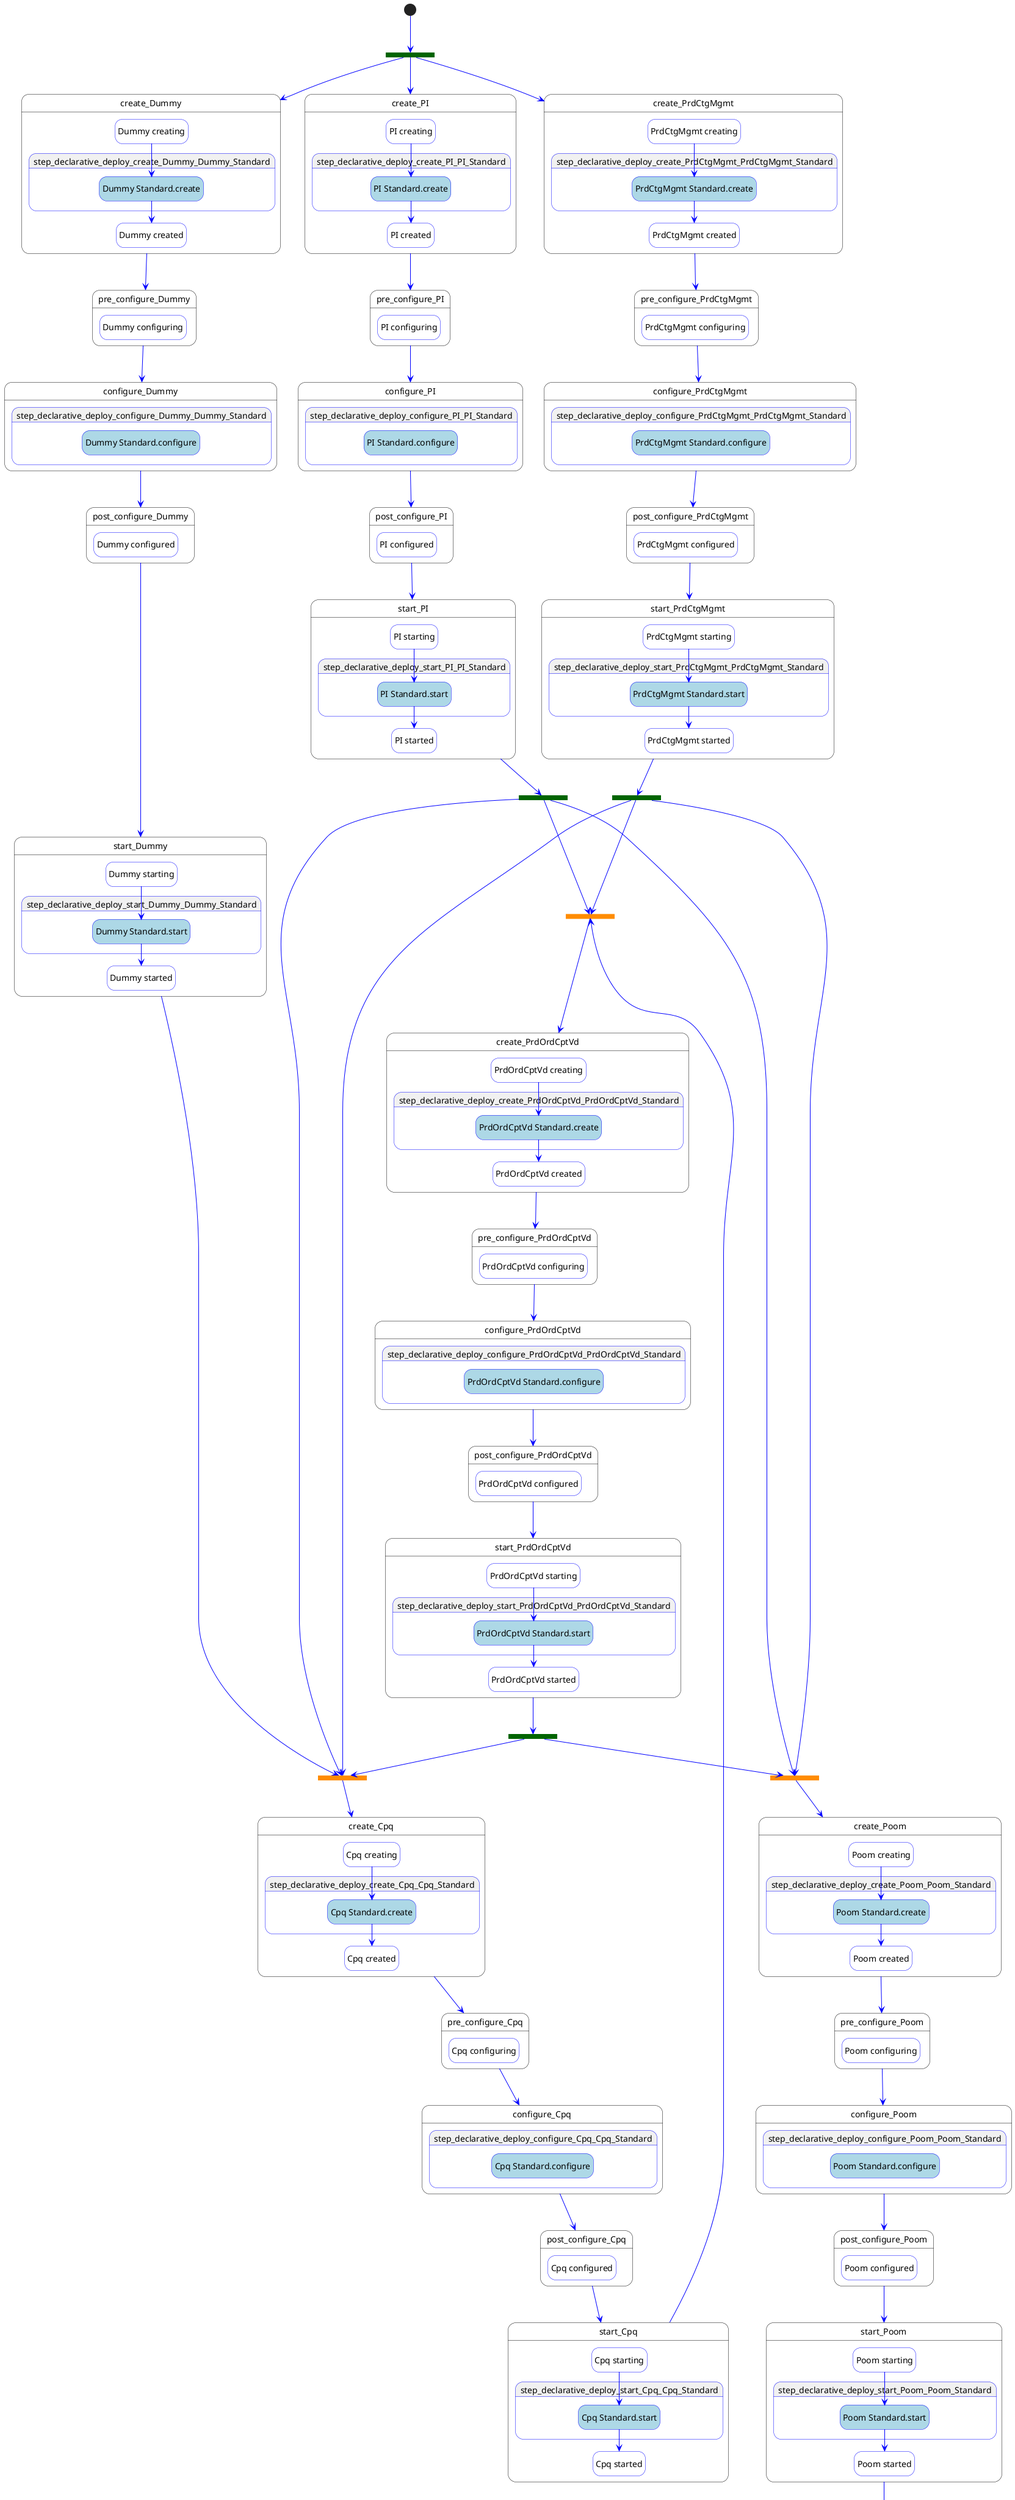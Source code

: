 @startuml
hide empty description
skinparam shadowing false
skinparam state {
  ArrowColor blue
  BorderColor blue
  EndColor black
  StartColor green
  BackGroundColor<< step >> white
  BorderColor<< step >> black
  BackGroundColor<< delegate >> lightgrey
  BackGroundColor<< set_state >> white
  BackGroundColor<< call_operation >> lightblue
  BackGroundColor<< inline >> white
}
skinparam ActivityBarColor<<fork>> DarkGreen
skinparam ActivityBarColor<<join>> DarkOrange

state "create_PrdCtgMgmt" as step_declarative_deploy_create_PrdCtgMgmt << step >> {
  state "PrdCtgMgmt creating" as step_declarative_deploy_create_PrdCtgMgmt_PrdCtgMgmt_creating << set_state >>
  state "PrdCtgMgmt Standard.create" as step_declarative_deploy_create_PrdCtgMgmt_PrdCtgMgmt_Standard.create << call_operation >>
  state "PrdCtgMgmt created" as step_declarative_deploy_create_PrdCtgMgmt_PrdCtgMgmt_created << set_state >>
  step_declarative_deploy_create_PrdCtgMgmt_PrdCtgMgmt_creating --> step_declarative_deploy_create_PrdCtgMgmt_PrdCtgMgmt_Standard.create
  step_declarative_deploy_create_PrdCtgMgmt_PrdCtgMgmt_Standard.create --> step_declarative_deploy_create_PrdCtgMgmt_PrdCtgMgmt_created
}
state "pre_configure_PrdCtgMgmt" as step_declarative_deploy_pre_configure_PrdCtgMgmt << step >> {
  state "PrdCtgMgmt configuring" as step_declarative_deploy_pre_configure_PrdCtgMgmt_PrdCtgMgmt_configuring << set_state >>
}
state "configure_PrdCtgMgmt" as step_declarative_deploy_configure_PrdCtgMgmt << step >> {
  state "PrdCtgMgmt Standard.configure" as step_declarative_deploy_configure_PrdCtgMgmt_PrdCtgMgmt_Standard.configure << call_operation >>
}
state "post_configure_PrdCtgMgmt" as step_declarative_deploy_post_configure_PrdCtgMgmt << step >> {
  state "PrdCtgMgmt configured" as step_declarative_deploy_post_configure_PrdCtgMgmt_PrdCtgMgmt_configured << set_state >>
}
state "start_PrdCtgMgmt" as step_declarative_deploy_start_PrdCtgMgmt << step >> {
  state "PrdCtgMgmt starting" as step_declarative_deploy_start_PrdCtgMgmt_PrdCtgMgmt_starting << set_state >>
  state "PrdCtgMgmt Standard.start" as step_declarative_deploy_start_PrdCtgMgmt_PrdCtgMgmt_Standard.start << call_operation >>
  state "PrdCtgMgmt started" as step_declarative_deploy_start_PrdCtgMgmt_PrdCtgMgmt_started << set_state >>
  step_declarative_deploy_start_PrdCtgMgmt_PrdCtgMgmt_starting --> step_declarative_deploy_start_PrdCtgMgmt_PrdCtgMgmt_Standard.start
  step_declarative_deploy_start_PrdCtgMgmt_PrdCtgMgmt_Standard.start --> step_declarative_deploy_start_PrdCtgMgmt_PrdCtgMgmt_started
}
state "create_PrdOrdCptVd" as step_declarative_deploy_create_PrdOrdCptVd << step >> {
  state "PrdOrdCptVd creating" as step_declarative_deploy_create_PrdOrdCptVd_PrdOrdCptVd_creating << set_state >>
  state "PrdOrdCptVd Standard.create" as step_declarative_deploy_create_PrdOrdCptVd_PrdOrdCptVd_Standard.create << call_operation >>
  state "PrdOrdCptVd created" as step_declarative_deploy_create_PrdOrdCptVd_PrdOrdCptVd_created << set_state >>
  step_declarative_deploy_create_PrdOrdCptVd_PrdOrdCptVd_creating --> step_declarative_deploy_create_PrdOrdCptVd_PrdOrdCptVd_Standard.create
  step_declarative_deploy_create_PrdOrdCptVd_PrdOrdCptVd_Standard.create --> step_declarative_deploy_create_PrdOrdCptVd_PrdOrdCptVd_created
}
state "pre_configure_PrdOrdCptVd" as step_declarative_deploy_pre_configure_PrdOrdCptVd << step >> {
  state "PrdOrdCptVd configuring" as step_declarative_deploy_pre_configure_PrdOrdCptVd_PrdOrdCptVd_configuring << set_state >>
}
state "configure_PrdOrdCptVd" as step_declarative_deploy_configure_PrdOrdCptVd << step >> {
  state "PrdOrdCptVd Standard.configure" as step_declarative_deploy_configure_PrdOrdCptVd_PrdOrdCptVd_Standard.configure << call_operation >>
}
state "post_configure_PrdOrdCptVd" as step_declarative_deploy_post_configure_PrdOrdCptVd << step >> {
  state "PrdOrdCptVd configured" as step_declarative_deploy_post_configure_PrdOrdCptVd_PrdOrdCptVd_configured << set_state >>
}
state "start_PrdOrdCptVd" as step_declarative_deploy_start_PrdOrdCptVd << step >> {
  state "PrdOrdCptVd starting" as step_declarative_deploy_start_PrdOrdCptVd_PrdOrdCptVd_starting << set_state >>
  state "PrdOrdCptVd Standard.start" as step_declarative_deploy_start_PrdOrdCptVd_PrdOrdCptVd_Standard.start << call_operation >>
  state "PrdOrdCptVd started" as step_declarative_deploy_start_PrdOrdCptVd_PrdOrdCptVd_started << set_state >>
  step_declarative_deploy_start_PrdOrdCptVd_PrdOrdCptVd_starting --> step_declarative_deploy_start_PrdOrdCptVd_PrdOrdCptVd_Standard.start
  step_declarative_deploy_start_PrdOrdCptVd_PrdOrdCptVd_Standard.start --> step_declarative_deploy_start_PrdOrdCptVd_PrdOrdCptVd_started
}
state "create_Poom" as step_declarative_deploy_create_Poom << step >> {
  state "Poom creating" as step_declarative_deploy_create_Poom_Poom_creating << set_state >>
  state "Poom Standard.create" as step_declarative_deploy_create_Poom_Poom_Standard.create << call_operation >>
  state "Poom created" as step_declarative_deploy_create_Poom_Poom_created << set_state >>
  step_declarative_deploy_create_Poom_Poom_creating --> step_declarative_deploy_create_Poom_Poom_Standard.create
  step_declarative_deploy_create_Poom_Poom_Standard.create --> step_declarative_deploy_create_Poom_Poom_created
}
state "pre_configure_Poom" as step_declarative_deploy_pre_configure_Poom << step >> {
  state "Poom configuring" as step_declarative_deploy_pre_configure_Poom_Poom_configuring << set_state >>
}
state "configure_Poom" as step_declarative_deploy_configure_Poom << step >> {
  state "Poom Standard.configure" as step_declarative_deploy_configure_Poom_Poom_Standard.configure << call_operation >>
}
state "post_configure_Poom" as step_declarative_deploy_post_configure_Poom << step >> {
  state "Poom configured" as step_declarative_deploy_post_configure_Poom_Poom_configured << set_state >>
}
state "start_Poom" as step_declarative_deploy_start_Poom << step >> {
  state "Poom starting" as step_declarative_deploy_start_Poom_Poom_starting << set_state >>
  state "Poom Standard.start" as step_declarative_deploy_start_Poom_Poom_Standard.start << call_operation >>
  state "Poom started" as step_declarative_deploy_start_Poom_Poom_started << set_state >>
  step_declarative_deploy_start_Poom_Poom_starting --> step_declarative_deploy_start_Poom_Poom_Standard.start
  step_declarative_deploy_start_Poom_Poom_Standard.start --> step_declarative_deploy_start_Poom_Poom_started
}
state "create_PI" as step_declarative_deploy_create_PI << step >> {
  state "PI creating" as step_declarative_deploy_create_PI_PI_creating << set_state >>
  state "PI Standard.create" as step_declarative_deploy_create_PI_PI_Standard.create << call_operation >>
  state "PI created" as step_declarative_deploy_create_PI_PI_created << set_state >>
  step_declarative_deploy_create_PI_PI_creating --> step_declarative_deploy_create_PI_PI_Standard.create
  step_declarative_deploy_create_PI_PI_Standard.create --> step_declarative_deploy_create_PI_PI_created
}
state "pre_configure_PI" as step_declarative_deploy_pre_configure_PI << step >> {
  state "PI configuring" as step_declarative_deploy_pre_configure_PI_PI_configuring << set_state >>
}
state "configure_PI" as step_declarative_deploy_configure_PI << step >> {
  state "PI Standard.configure" as step_declarative_deploy_configure_PI_PI_Standard.configure << call_operation >>
}
state "post_configure_PI" as step_declarative_deploy_post_configure_PI << step >> {
  state "PI configured" as step_declarative_deploy_post_configure_PI_PI_configured << set_state >>
}
state "start_PI" as step_declarative_deploy_start_PI << step >> {
  state "PI starting" as step_declarative_deploy_start_PI_PI_starting << set_state >>
  state "PI Standard.start" as step_declarative_deploy_start_PI_PI_Standard.start << call_operation >>
  state "PI started" as step_declarative_deploy_start_PI_PI_started << set_state >>
  step_declarative_deploy_start_PI_PI_starting --> step_declarative_deploy_start_PI_PI_Standard.start
  step_declarative_deploy_start_PI_PI_Standard.start --> step_declarative_deploy_start_PI_PI_started
}
state "create_Cpq" as step_declarative_deploy_create_Cpq << step >> {
  state "Cpq creating" as step_declarative_deploy_create_Cpq_Cpq_creating << set_state >>
  state "Cpq Standard.create" as step_declarative_deploy_create_Cpq_Cpq_Standard.create << call_operation >>
  state "Cpq created" as step_declarative_deploy_create_Cpq_Cpq_created << set_state >>
  step_declarative_deploy_create_Cpq_Cpq_creating --> step_declarative_deploy_create_Cpq_Cpq_Standard.create
  step_declarative_deploy_create_Cpq_Cpq_Standard.create --> step_declarative_deploy_create_Cpq_Cpq_created
}
state "pre_configure_Cpq" as step_declarative_deploy_pre_configure_Cpq << step >> {
  state "Cpq configuring" as step_declarative_deploy_pre_configure_Cpq_Cpq_configuring << set_state >>
}
state "configure_Cpq" as step_declarative_deploy_configure_Cpq << step >> {
  state "Cpq Standard.configure" as step_declarative_deploy_configure_Cpq_Cpq_Standard.configure << call_operation >>
}
state "post_configure_Cpq" as step_declarative_deploy_post_configure_Cpq << step >> {
  state "Cpq configured" as step_declarative_deploy_post_configure_Cpq_Cpq_configured << set_state >>
}
state "start_Cpq" as step_declarative_deploy_start_Cpq << step >> {
  state "Cpq starting" as step_declarative_deploy_start_Cpq_Cpq_starting << set_state >>
  state "Cpq Standard.start" as step_declarative_deploy_start_Cpq_Cpq_Standard.start << call_operation >>
  state "Cpq started" as step_declarative_deploy_start_Cpq_Cpq_started << set_state >>
  step_declarative_deploy_start_Cpq_Cpq_starting --> step_declarative_deploy_start_Cpq_Cpq_Standard.start
  step_declarative_deploy_start_Cpq_Cpq_Standard.start --> step_declarative_deploy_start_Cpq_Cpq_started
}
state "create_Dummy" as step_declarative_deploy_create_Dummy << step >> {
  state "Dummy creating" as step_declarative_deploy_create_Dummy_Dummy_creating << set_state >>
  state "Dummy Standard.create" as step_declarative_deploy_create_Dummy_Dummy_Standard.create << call_operation >>
  state "Dummy created" as step_declarative_deploy_create_Dummy_Dummy_created << set_state >>
  step_declarative_deploy_create_Dummy_Dummy_creating --> step_declarative_deploy_create_Dummy_Dummy_Standard.create
  step_declarative_deploy_create_Dummy_Dummy_Standard.create --> step_declarative_deploy_create_Dummy_Dummy_created
}
state "pre_configure_Dummy" as step_declarative_deploy_pre_configure_Dummy << step >> {
  state "Dummy configuring" as step_declarative_deploy_pre_configure_Dummy_Dummy_configuring << set_state >>
}
state "configure_Dummy" as step_declarative_deploy_configure_Dummy << step >> {
  state "Dummy Standard.configure" as step_declarative_deploy_configure_Dummy_Dummy_Standard.configure << call_operation >>
}
state "post_configure_Dummy" as step_declarative_deploy_post_configure_Dummy << step >> {
  state "Dummy configured" as step_declarative_deploy_post_configure_Dummy_Dummy_configured << set_state >>
}
state "start_Dummy" as step_declarative_deploy_start_Dummy << step >> {
  state "Dummy starting" as step_declarative_deploy_start_Dummy_Dummy_starting << set_state >>
  state "Dummy Standard.start" as step_declarative_deploy_start_Dummy_Dummy_Standard.start << call_operation >>
  state "Dummy started" as step_declarative_deploy_start_Dummy_Dummy_started << set_state >>
  step_declarative_deploy_start_Dummy_Dummy_starting --> step_declarative_deploy_start_Dummy_Dummy_Standard.start
  step_declarative_deploy_start_Dummy_Dummy_Standard.start --> step_declarative_deploy_start_Dummy_Dummy_started
}
  state step_declarative_deploy_create_PrdOrdCptVd_join <<join>>
  step_declarative_deploy_create_PrdOrdCptVd_join --> step_declarative_deploy_create_PrdOrdCptVd
  state step_declarative_deploy_create_Poom_join <<join>>
  step_declarative_deploy_create_Poom_join --> step_declarative_deploy_create_Poom
  state step_declarative_deploy_create_Cpq_join <<join>>
  step_declarative_deploy_create_Cpq_join --> step_declarative_deploy_create_Cpq
step_declarative_deploy_create_PrdCtgMgmt --> step_declarative_deploy_pre_configure_PrdCtgMgmt
step_declarative_deploy_pre_configure_PrdCtgMgmt --> step_declarative_deploy_configure_PrdCtgMgmt
step_declarative_deploy_configure_PrdCtgMgmt --> step_declarative_deploy_post_configure_PrdCtgMgmt
step_declarative_deploy_post_configure_PrdCtgMgmt --> step_declarative_deploy_start_PrdCtgMgmt
state step_declarative_deploy_start_PrdCtgMgmt_fork <<fork>>
step_declarative_deploy_start_PrdCtgMgmt --> step_declarative_deploy_start_PrdCtgMgmt_fork
step_declarative_deploy_start_PrdCtgMgmt_fork --> step_declarative_deploy_create_PrdOrdCptVd_join
step_declarative_deploy_start_PrdCtgMgmt_fork --> step_declarative_deploy_create_Poom_join
step_declarative_deploy_start_PrdCtgMgmt_fork --> step_declarative_deploy_create_Cpq_join
step_declarative_deploy_create_PrdOrdCptVd --> step_declarative_deploy_pre_configure_PrdOrdCptVd
step_declarative_deploy_pre_configure_PrdOrdCptVd --> step_declarative_deploy_configure_PrdOrdCptVd
step_declarative_deploy_configure_PrdOrdCptVd --> step_declarative_deploy_post_configure_PrdOrdCptVd
step_declarative_deploy_post_configure_PrdOrdCptVd --> step_declarative_deploy_start_PrdOrdCptVd
state step_declarative_deploy_start_PrdOrdCptVd_fork <<fork>>
step_declarative_deploy_start_PrdOrdCptVd --> step_declarative_deploy_start_PrdOrdCptVd_fork
step_declarative_deploy_start_PrdOrdCptVd_fork --> step_declarative_deploy_create_Poom_join
step_declarative_deploy_start_PrdOrdCptVd_fork --> step_declarative_deploy_create_Cpq_join
step_declarative_deploy_create_Poom --> step_declarative_deploy_pre_configure_Poom
step_declarative_deploy_pre_configure_Poom --> step_declarative_deploy_configure_Poom
step_declarative_deploy_configure_Poom --> step_declarative_deploy_post_configure_Poom
step_declarative_deploy_post_configure_Poom --> step_declarative_deploy_start_Poom
step_declarative_deploy_create_PI --> step_declarative_deploy_pre_configure_PI
step_declarative_deploy_pre_configure_PI --> step_declarative_deploy_configure_PI
step_declarative_deploy_configure_PI --> step_declarative_deploy_post_configure_PI
step_declarative_deploy_post_configure_PI --> step_declarative_deploy_start_PI
state step_declarative_deploy_start_PI_fork <<fork>>
step_declarative_deploy_start_PI --> step_declarative_deploy_start_PI_fork
step_declarative_deploy_start_PI_fork --> step_declarative_deploy_create_PrdOrdCptVd_join
step_declarative_deploy_start_PI_fork --> step_declarative_deploy_create_Poom_join
step_declarative_deploy_start_PI_fork --> step_declarative_deploy_create_Cpq_join
step_declarative_deploy_create_Cpq --> step_declarative_deploy_pre_configure_Cpq
step_declarative_deploy_pre_configure_Cpq --> step_declarative_deploy_configure_Cpq
step_declarative_deploy_configure_Cpq --> step_declarative_deploy_post_configure_Cpq
step_declarative_deploy_post_configure_Cpq --> step_declarative_deploy_start_Cpq
step_declarative_deploy_start_Cpq --> step_declarative_deploy_create_PrdOrdCptVd_join
step_declarative_deploy_create_Dummy --> step_declarative_deploy_pre_configure_Dummy
step_declarative_deploy_pre_configure_Dummy --> step_declarative_deploy_configure_Dummy
step_declarative_deploy_configure_Dummy --> step_declarative_deploy_post_configure_Dummy
step_declarative_deploy_post_configure_Dummy --> step_declarative_deploy_start_Dummy
step_declarative_deploy_start_Dummy --> step_declarative_deploy_create_Cpq_join
state declarative_deploy_fork <<fork>>
[*] --> declarative_deploy_fork
declarative_deploy_fork --> step_declarative_deploy_create_PrdCtgMgmt
declarative_deploy_fork --> step_declarative_deploy_create_PI
declarative_deploy_fork --> step_declarative_deploy_create_Dummy
step_declarative_deploy_start_Poom --> [*]
@enduml

